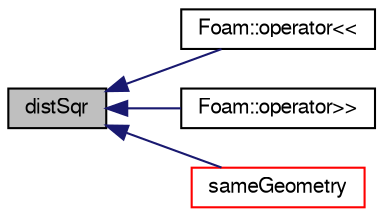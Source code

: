digraph "distSqr"
{
  bgcolor="transparent";
  edge [fontname="FreeSans",fontsize="10",labelfontname="FreeSans",labelfontsize="10"];
  node [fontname="FreeSans",fontsize="10",shape=record];
  rankdir="LR";
  Node16 [label="distSqr",height=0.2,width=0.4,color="black", fillcolor="grey75", style="filled", fontcolor="black"];
  Node16 -> Node17 [dir="back",color="midnightblue",fontsize="10",style="solid",fontname="FreeSans"];
  Node17 [label="Foam::operator\<\<",height=0.2,width=0.4,color="black",URL="$a21124.html#a3a70bedc0de24a49c5605ff8c5456e1e"];
  Node16 -> Node18 [dir="back",color="midnightblue",fontsize="10",style="solid",fontname="FreeSans"];
  Node18 [label="Foam::operator\>\>",height=0.2,width=0.4,color="black",URL="$a21124.html#ab4deeb44e16b003ed4be939e49bb9644"];
  Node16 -> Node19 [dir="back",color="midnightblue",fontsize="10",style="solid",fontname="FreeSans"];
  Node19 [label="sameGeometry",height=0.2,width=0.4,color="red",URL="$a24970.html#a9055b188612a2352c828811c92cb138f",tooltip="Check for identical geometrical data. Used for cyclics checking. "];
}
